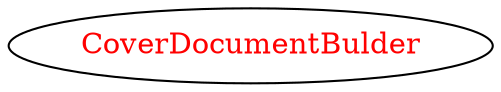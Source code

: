 digraph dependencyGraph {
 concentrate=true;
 ranksep="2.0";
 rankdir="LR"; 
 splines="ortho";
"CoverDocumentBulder" [fontcolor="red"];
}